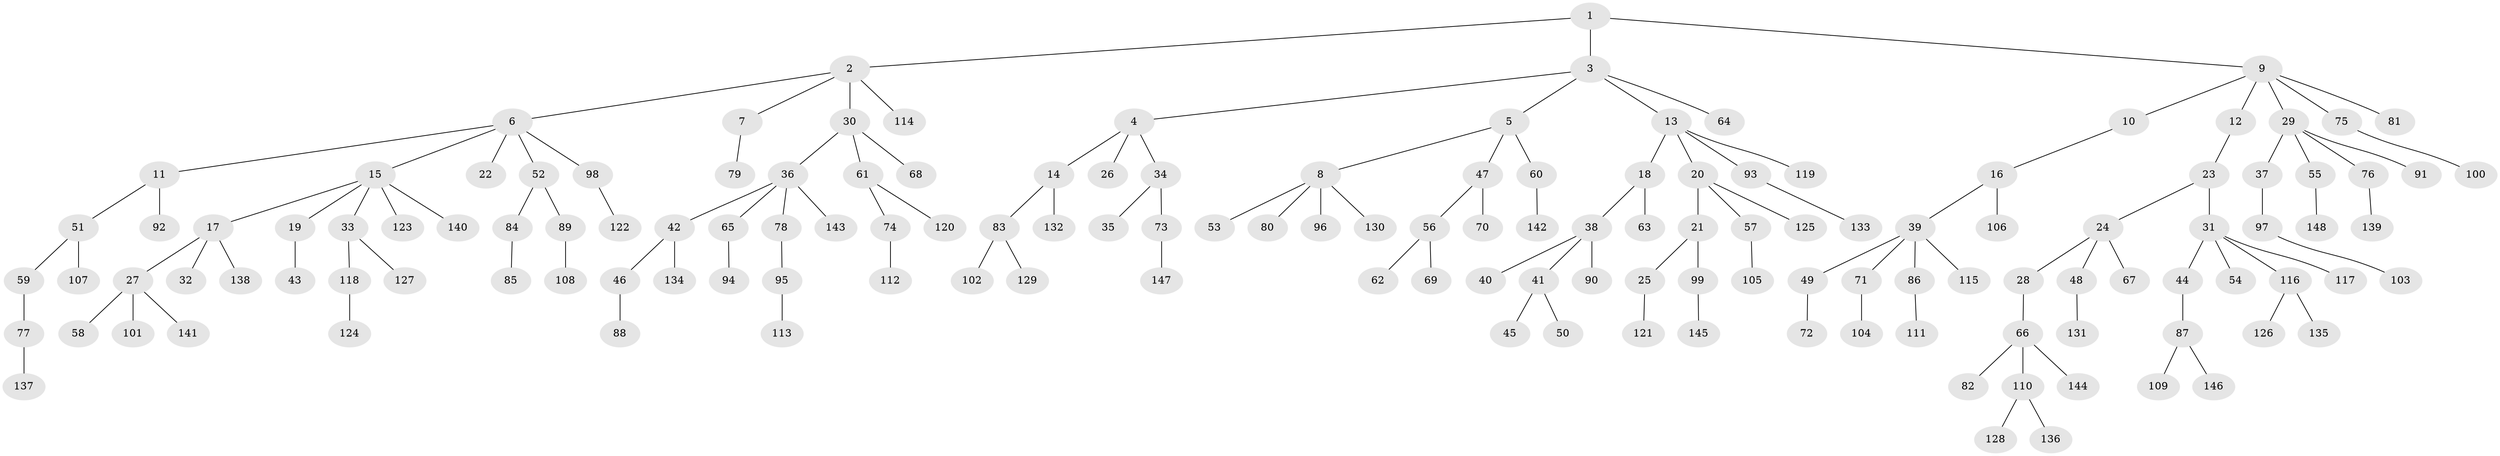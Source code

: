 // Generated by graph-tools (version 1.1) at 2025/36/03/09/25 02:36:57]
// undirected, 148 vertices, 147 edges
graph export_dot {
graph [start="1"]
  node [color=gray90,style=filled];
  1;
  2;
  3;
  4;
  5;
  6;
  7;
  8;
  9;
  10;
  11;
  12;
  13;
  14;
  15;
  16;
  17;
  18;
  19;
  20;
  21;
  22;
  23;
  24;
  25;
  26;
  27;
  28;
  29;
  30;
  31;
  32;
  33;
  34;
  35;
  36;
  37;
  38;
  39;
  40;
  41;
  42;
  43;
  44;
  45;
  46;
  47;
  48;
  49;
  50;
  51;
  52;
  53;
  54;
  55;
  56;
  57;
  58;
  59;
  60;
  61;
  62;
  63;
  64;
  65;
  66;
  67;
  68;
  69;
  70;
  71;
  72;
  73;
  74;
  75;
  76;
  77;
  78;
  79;
  80;
  81;
  82;
  83;
  84;
  85;
  86;
  87;
  88;
  89;
  90;
  91;
  92;
  93;
  94;
  95;
  96;
  97;
  98;
  99;
  100;
  101;
  102;
  103;
  104;
  105;
  106;
  107;
  108;
  109;
  110;
  111;
  112;
  113;
  114;
  115;
  116;
  117;
  118;
  119;
  120;
  121;
  122;
  123;
  124;
  125;
  126;
  127;
  128;
  129;
  130;
  131;
  132;
  133;
  134;
  135;
  136;
  137;
  138;
  139;
  140;
  141;
  142;
  143;
  144;
  145;
  146;
  147;
  148;
  1 -- 2;
  1 -- 3;
  1 -- 9;
  2 -- 6;
  2 -- 7;
  2 -- 30;
  2 -- 114;
  3 -- 4;
  3 -- 5;
  3 -- 13;
  3 -- 64;
  4 -- 14;
  4 -- 26;
  4 -- 34;
  5 -- 8;
  5 -- 47;
  5 -- 60;
  6 -- 11;
  6 -- 15;
  6 -- 22;
  6 -- 52;
  6 -- 98;
  7 -- 79;
  8 -- 53;
  8 -- 80;
  8 -- 96;
  8 -- 130;
  9 -- 10;
  9 -- 12;
  9 -- 29;
  9 -- 75;
  9 -- 81;
  10 -- 16;
  11 -- 51;
  11 -- 92;
  12 -- 23;
  13 -- 18;
  13 -- 20;
  13 -- 93;
  13 -- 119;
  14 -- 83;
  14 -- 132;
  15 -- 17;
  15 -- 19;
  15 -- 33;
  15 -- 123;
  15 -- 140;
  16 -- 39;
  16 -- 106;
  17 -- 27;
  17 -- 32;
  17 -- 138;
  18 -- 38;
  18 -- 63;
  19 -- 43;
  20 -- 21;
  20 -- 57;
  20 -- 125;
  21 -- 25;
  21 -- 99;
  23 -- 24;
  23 -- 31;
  24 -- 28;
  24 -- 48;
  24 -- 67;
  25 -- 121;
  27 -- 58;
  27 -- 101;
  27 -- 141;
  28 -- 66;
  29 -- 37;
  29 -- 55;
  29 -- 76;
  29 -- 91;
  30 -- 36;
  30 -- 61;
  30 -- 68;
  31 -- 44;
  31 -- 54;
  31 -- 116;
  31 -- 117;
  33 -- 118;
  33 -- 127;
  34 -- 35;
  34 -- 73;
  36 -- 42;
  36 -- 65;
  36 -- 78;
  36 -- 143;
  37 -- 97;
  38 -- 40;
  38 -- 41;
  38 -- 90;
  39 -- 49;
  39 -- 71;
  39 -- 86;
  39 -- 115;
  41 -- 45;
  41 -- 50;
  42 -- 46;
  42 -- 134;
  44 -- 87;
  46 -- 88;
  47 -- 56;
  47 -- 70;
  48 -- 131;
  49 -- 72;
  51 -- 59;
  51 -- 107;
  52 -- 84;
  52 -- 89;
  55 -- 148;
  56 -- 62;
  56 -- 69;
  57 -- 105;
  59 -- 77;
  60 -- 142;
  61 -- 74;
  61 -- 120;
  65 -- 94;
  66 -- 82;
  66 -- 110;
  66 -- 144;
  71 -- 104;
  73 -- 147;
  74 -- 112;
  75 -- 100;
  76 -- 139;
  77 -- 137;
  78 -- 95;
  83 -- 102;
  83 -- 129;
  84 -- 85;
  86 -- 111;
  87 -- 109;
  87 -- 146;
  89 -- 108;
  93 -- 133;
  95 -- 113;
  97 -- 103;
  98 -- 122;
  99 -- 145;
  110 -- 128;
  110 -- 136;
  116 -- 126;
  116 -- 135;
  118 -- 124;
}
